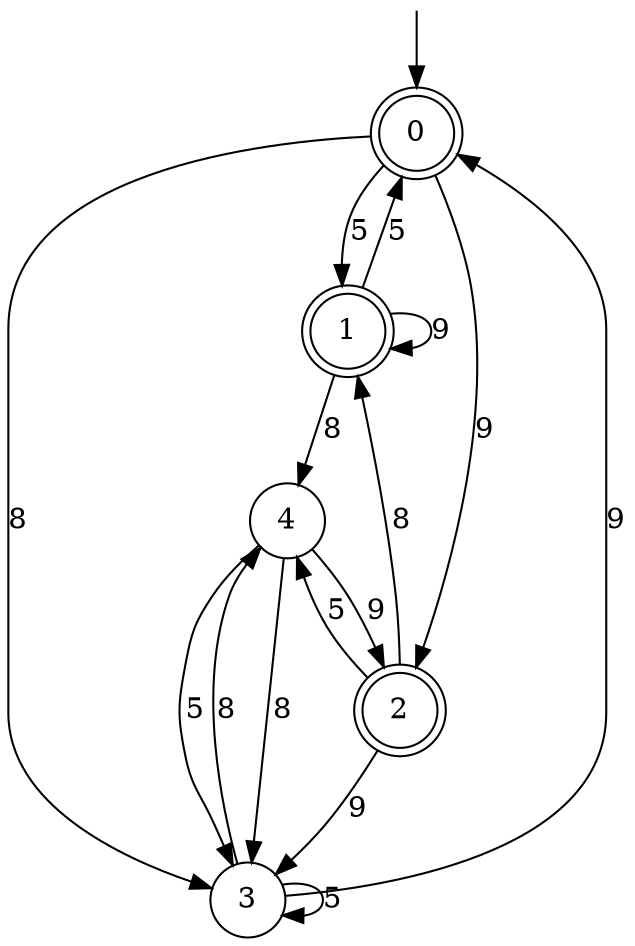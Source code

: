 digraph g {

	s0 [shape="doublecircle" label="0"];
	s1 [shape="doublecircle" label="1"];
	s2 [shape="doublecircle" label="2"];
	s3 [shape="circle" label="3"];
	s4 [shape="circle" label="4"];
	s0 -> s1 [label="5"];
	s0 -> s2 [label="9"];
	s0 -> s3 [label="8"];
	s1 -> s0 [label="5"];
	s1 -> s1 [label="9"];
	s1 -> s4 [label="8"];
	s2 -> s4 [label="5"];
	s2 -> s3 [label="9"];
	s2 -> s1 [label="8"];
	s3 -> s3 [label="5"];
	s3 -> s0 [label="9"];
	s3 -> s4 [label="8"];
	s4 -> s3 [label="5"];
	s4 -> s2 [label="9"];
	s4 -> s3 [label="8"];

__start0 [label="" shape="none" width="0" height="0"];
__start0 -> s0;

}
